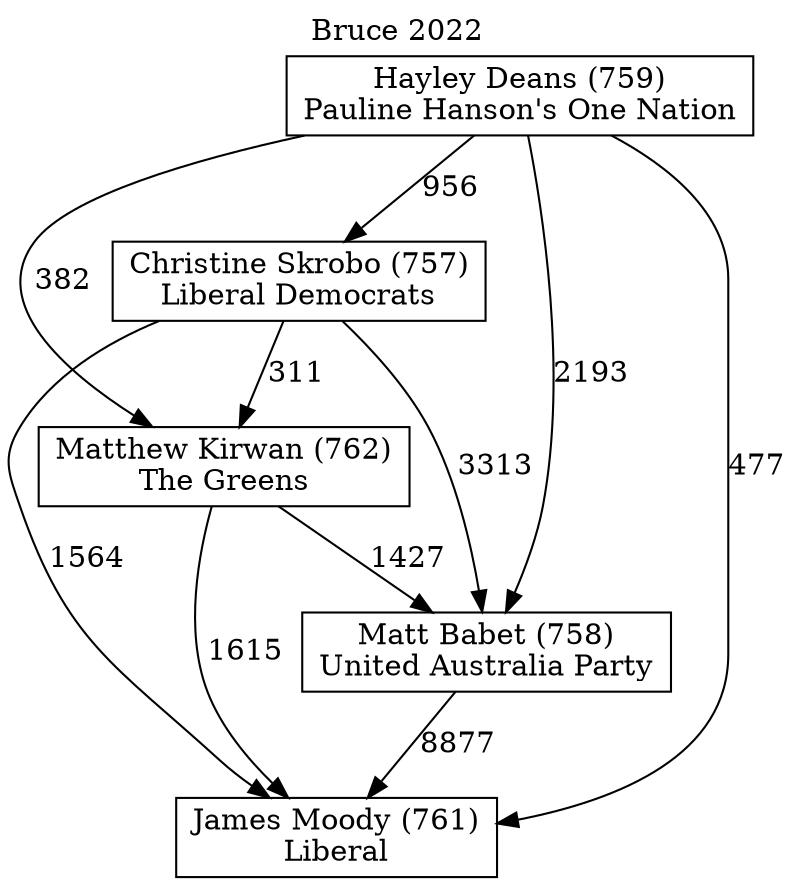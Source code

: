 // House preference flow
digraph "James Moody (761)_Bruce_2022" {
	graph [label="Bruce 2022" labelloc=t mclimit=10]
	node [shape=box]
	"James Moody (761)" [label="James Moody (761)
Liberal"]
	"Matt Babet (758)" [label="Matt Babet (758)
United Australia Party"]
	"Matthew Kirwan (762)" [label="Matthew Kirwan (762)
The Greens"]
	"Christine Skrobo (757)" [label="Christine Skrobo (757)
Liberal Democrats"]
	"Hayley Deans (759)" [label="Hayley Deans (759)
Pauline Hanson's One Nation"]
	"Matt Babet (758)" -> "James Moody (761)" [label=8877]
	"Matthew Kirwan (762)" -> "Matt Babet (758)" [label=1427]
	"Christine Skrobo (757)" -> "Matthew Kirwan (762)" [label=311]
	"Hayley Deans (759)" -> "Christine Skrobo (757)" [label=956]
	"Matthew Kirwan (762)" -> "James Moody (761)" [label=1615]
	"Christine Skrobo (757)" -> "James Moody (761)" [label=1564]
	"Hayley Deans (759)" -> "James Moody (761)" [label=477]
	"Hayley Deans (759)" -> "Matthew Kirwan (762)" [label=382]
	"Christine Skrobo (757)" -> "Matt Babet (758)" [label=3313]
	"Hayley Deans (759)" -> "Matt Babet (758)" [label=2193]
}
